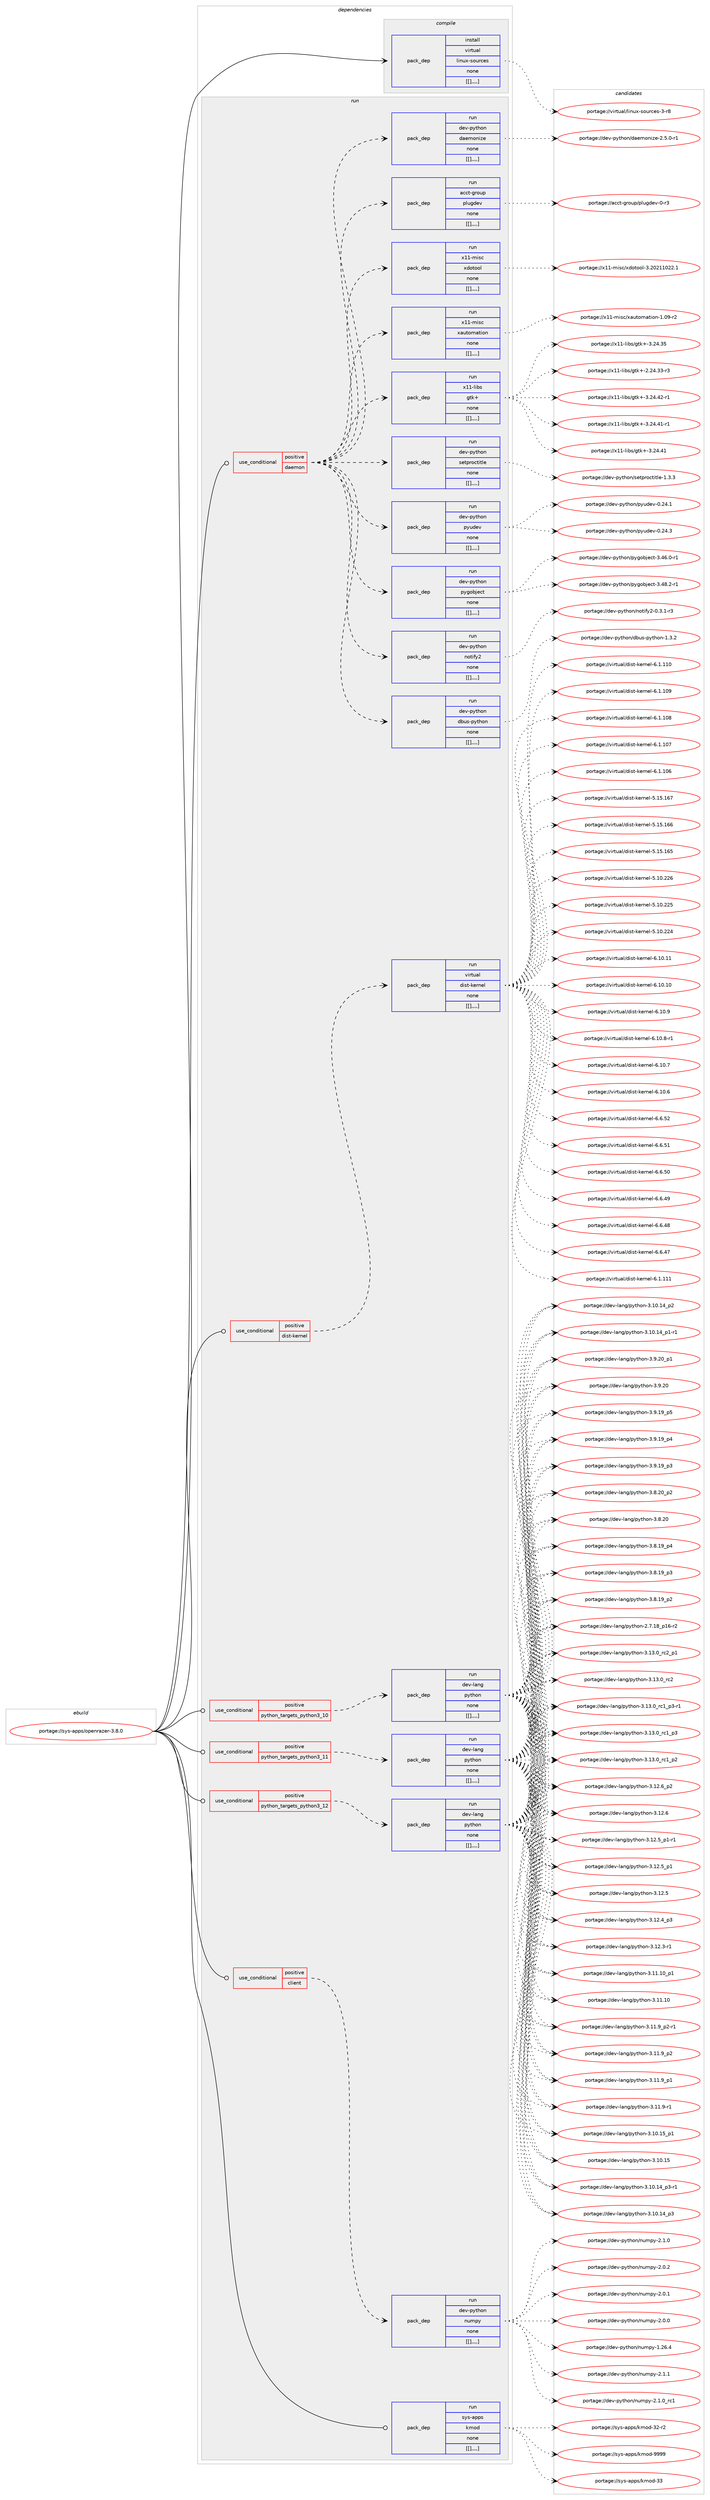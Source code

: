 digraph prolog {

# *************
# Graph options
# *************

newrank=true;
concentrate=true;
compound=true;
graph [rankdir=LR,fontname=Helvetica,fontsize=10,ranksep=1.5];#, ranksep=2.5, nodesep=0.2];
edge  [arrowhead=vee];
node  [fontname=Helvetica,fontsize=10];

# **********
# The ebuild
# **********

subgraph cluster_leftcol {
color=gray;
label=<<i>ebuild</i>>;
id [label="portage://sys-apps/openrazer-3.8.0", color=red, width=4, href="../sys-apps/openrazer-3.8.0.svg"];
}

# ****************
# The dependencies
# ****************

subgraph cluster_midcol {
color=gray;
label=<<i>dependencies</i>>;
subgraph cluster_compile {
fillcolor="#eeeeee";
style=filled;
label=<<i>compile</i>>;
subgraph pack313582 {
dependency431821 [label=<<TABLE BORDER="0" CELLBORDER="1" CELLSPACING="0" CELLPADDING="4" WIDTH="220"><TR><TD ROWSPAN="6" CELLPADDING="30">pack_dep</TD></TR><TR><TD WIDTH="110">install</TD></TR><TR><TD>virtual</TD></TR><TR><TD>linux-sources</TD></TR><TR><TD>none</TD></TR><TR><TD>[[],,,,]</TD></TR></TABLE>>, shape=none, color=blue];
}
id:e -> dependency431821:w [weight=20,style="solid",arrowhead="vee"];
}
subgraph cluster_compileandrun {
fillcolor="#eeeeee";
style=filled;
label=<<i>compile and run</i>>;
}
subgraph cluster_run {
fillcolor="#eeeeee";
style=filled;
label=<<i>run</i>>;
subgraph cond115300 {
dependency431822 [label=<<TABLE BORDER="0" CELLBORDER="1" CELLSPACING="0" CELLPADDING="4"><TR><TD ROWSPAN="3" CELLPADDING="10">use_conditional</TD></TR><TR><TD>positive</TD></TR><TR><TD>client</TD></TR></TABLE>>, shape=none, color=red];
subgraph pack313583 {
dependency431823 [label=<<TABLE BORDER="0" CELLBORDER="1" CELLSPACING="0" CELLPADDING="4" WIDTH="220"><TR><TD ROWSPAN="6" CELLPADDING="30">pack_dep</TD></TR><TR><TD WIDTH="110">run</TD></TR><TR><TD>dev-python</TD></TR><TR><TD>numpy</TD></TR><TR><TD>none</TD></TR><TR><TD>[[],,,,]</TD></TR></TABLE>>, shape=none, color=blue];
}
dependency431822:e -> dependency431823:w [weight=20,style="dashed",arrowhead="vee"];
}
id:e -> dependency431822:w [weight=20,style="solid",arrowhead="odot"];
subgraph cond115301 {
dependency431824 [label=<<TABLE BORDER="0" CELLBORDER="1" CELLSPACING="0" CELLPADDING="4"><TR><TD ROWSPAN="3" CELLPADDING="10">use_conditional</TD></TR><TR><TD>positive</TD></TR><TR><TD>daemon</TD></TR></TABLE>>, shape=none, color=red];
subgraph pack313584 {
dependency431825 [label=<<TABLE BORDER="0" CELLBORDER="1" CELLSPACING="0" CELLPADDING="4" WIDTH="220"><TR><TD ROWSPAN="6" CELLPADDING="30">pack_dep</TD></TR><TR><TD WIDTH="110">run</TD></TR><TR><TD>acct-group</TD></TR><TR><TD>plugdev</TD></TR><TR><TD>none</TD></TR><TR><TD>[[],,,,]</TD></TR></TABLE>>, shape=none, color=blue];
}
dependency431824:e -> dependency431825:w [weight=20,style="dashed",arrowhead="vee"];
subgraph pack313585 {
dependency431826 [label=<<TABLE BORDER="0" CELLBORDER="1" CELLSPACING="0" CELLPADDING="4" WIDTH="220"><TR><TD ROWSPAN="6" CELLPADDING="30">pack_dep</TD></TR><TR><TD WIDTH="110">run</TD></TR><TR><TD>dev-python</TD></TR><TR><TD>daemonize</TD></TR><TR><TD>none</TD></TR><TR><TD>[[],,,,]</TD></TR></TABLE>>, shape=none, color=blue];
}
dependency431824:e -> dependency431826:w [weight=20,style="dashed",arrowhead="vee"];
subgraph pack313586 {
dependency431827 [label=<<TABLE BORDER="0" CELLBORDER="1" CELLSPACING="0" CELLPADDING="4" WIDTH="220"><TR><TD ROWSPAN="6" CELLPADDING="30">pack_dep</TD></TR><TR><TD WIDTH="110">run</TD></TR><TR><TD>dev-python</TD></TR><TR><TD>dbus-python</TD></TR><TR><TD>none</TD></TR><TR><TD>[[],,,,]</TD></TR></TABLE>>, shape=none, color=blue];
}
dependency431824:e -> dependency431827:w [weight=20,style="dashed",arrowhead="vee"];
subgraph pack313587 {
dependency431828 [label=<<TABLE BORDER="0" CELLBORDER="1" CELLSPACING="0" CELLPADDING="4" WIDTH="220"><TR><TD ROWSPAN="6" CELLPADDING="30">pack_dep</TD></TR><TR><TD WIDTH="110">run</TD></TR><TR><TD>dev-python</TD></TR><TR><TD>notify2</TD></TR><TR><TD>none</TD></TR><TR><TD>[[],,,,]</TD></TR></TABLE>>, shape=none, color=blue];
}
dependency431824:e -> dependency431828:w [weight=20,style="dashed",arrowhead="vee"];
subgraph pack313588 {
dependency431829 [label=<<TABLE BORDER="0" CELLBORDER="1" CELLSPACING="0" CELLPADDING="4" WIDTH="220"><TR><TD ROWSPAN="6" CELLPADDING="30">pack_dep</TD></TR><TR><TD WIDTH="110">run</TD></TR><TR><TD>dev-python</TD></TR><TR><TD>pygobject</TD></TR><TR><TD>none</TD></TR><TR><TD>[[],,,,]</TD></TR></TABLE>>, shape=none, color=blue];
}
dependency431824:e -> dependency431829:w [weight=20,style="dashed",arrowhead="vee"];
subgraph pack313589 {
dependency431830 [label=<<TABLE BORDER="0" CELLBORDER="1" CELLSPACING="0" CELLPADDING="4" WIDTH="220"><TR><TD ROWSPAN="6" CELLPADDING="30">pack_dep</TD></TR><TR><TD WIDTH="110">run</TD></TR><TR><TD>dev-python</TD></TR><TR><TD>pyudev</TD></TR><TR><TD>none</TD></TR><TR><TD>[[],,,,]</TD></TR></TABLE>>, shape=none, color=blue];
}
dependency431824:e -> dependency431830:w [weight=20,style="dashed",arrowhead="vee"];
subgraph pack313590 {
dependency431831 [label=<<TABLE BORDER="0" CELLBORDER="1" CELLSPACING="0" CELLPADDING="4" WIDTH="220"><TR><TD ROWSPAN="6" CELLPADDING="30">pack_dep</TD></TR><TR><TD WIDTH="110">run</TD></TR><TR><TD>dev-python</TD></TR><TR><TD>setproctitle</TD></TR><TR><TD>none</TD></TR><TR><TD>[[],,,,]</TD></TR></TABLE>>, shape=none, color=blue];
}
dependency431824:e -> dependency431831:w [weight=20,style="dashed",arrowhead="vee"];
subgraph pack313591 {
dependency431832 [label=<<TABLE BORDER="0" CELLBORDER="1" CELLSPACING="0" CELLPADDING="4" WIDTH="220"><TR><TD ROWSPAN="6" CELLPADDING="30">pack_dep</TD></TR><TR><TD WIDTH="110">run</TD></TR><TR><TD>x11-libs</TD></TR><TR><TD>gtk+</TD></TR><TR><TD>none</TD></TR><TR><TD>[[],,,,]</TD></TR></TABLE>>, shape=none, color=blue];
}
dependency431824:e -> dependency431832:w [weight=20,style="dashed",arrowhead="vee"];
subgraph pack313592 {
dependency431833 [label=<<TABLE BORDER="0" CELLBORDER="1" CELLSPACING="0" CELLPADDING="4" WIDTH="220"><TR><TD ROWSPAN="6" CELLPADDING="30">pack_dep</TD></TR><TR><TD WIDTH="110">run</TD></TR><TR><TD>x11-misc</TD></TR><TR><TD>xautomation</TD></TR><TR><TD>none</TD></TR><TR><TD>[[],,,,]</TD></TR></TABLE>>, shape=none, color=blue];
}
dependency431824:e -> dependency431833:w [weight=20,style="dashed",arrowhead="vee"];
subgraph pack313593 {
dependency431834 [label=<<TABLE BORDER="0" CELLBORDER="1" CELLSPACING="0" CELLPADDING="4" WIDTH="220"><TR><TD ROWSPAN="6" CELLPADDING="30">pack_dep</TD></TR><TR><TD WIDTH="110">run</TD></TR><TR><TD>x11-misc</TD></TR><TR><TD>xdotool</TD></TR><TR><TD>none</TD></TR><TR><TD>[[],,,,]</TD></TR></TABLE>>, shape=none, color=blue];
}
dependency431824:e -> dependency431834:w [weight=20,style="dashed",arrowhead="vee"];
}
id:e -> dependency431824:w [weight=20,style="solid",arrowhead="odot"];
subgraph cond115302 {
dependency431835 [label=<<TABLE BORDER="0" CELLBORDER="1" CELLSPACING="0" CELLPADDING="4"><TR><TD ROWSPAN="3" CELLPADDING="10">use_conditional</TD></TR><TR><TD>positive</TD></TR><TR><TD>dist-kernel</TD></TR></TABLE>>, shape=none, color=red];
subgraph pack313594 {
dependency431836 [label=<<TABLE BORDER="0" CELLBORDER="1" CELLSPACING="0" CELLPADDING="4" WIDTH="220"><TR><TD ROWSPAN="6" CELLPADDING="30">pack_dep</TD></TR><TR><TD WIDTH="110">run</TD></TR><TR><TD>virtual</TD></TR><TR><TD>dist-kernel</TD></TR><TR><TD>none</TD></TR><TR><TD>[[],,,,]</TD></TR></TABLE>>, shape=none, color=blue];
}
dependency431835:e -> dependency431836:w [weight=20,style="dashed",arrowhead="vee"];
}
id:e -> dependency431835:w [weight=20,style="solid",arrowhead="odot"];
subgraph cond115303 {
dependency431837 [label=<<TABLE BORDER="0" CELLBORDER="1" CELLSPACING="0" CELLPADDING="4"><TR><TD ROWSPAN="3" CELLPADDING="10">use_conditional</TD></TR><TR><TD>positive</TD></TR><TR><TD>python_targets_python3_10</TD></TR></TABLE>>, shape=none, color=red];
subgraph pack313595 {
dependency431838 [label=<<TABLE BORDER="0" CELLBORDER="1" CELLSPACING="0" CELLPADDING="4" WIDTH="220"><TR><TD ROWSPAN="6" CELLPADDING="30">pack_dep</TD></TR><TR><TD WIDTH="110">run</TD></TR><TR><TD>dev-lang</TD></TR><TR><TD>python</TD></TR><TR><TD>none</TD></TR><TR><TD>[[],,,,]</TD></TR></TABLE>>, shape=none, color=blue];
}
dependency431837:e -> dependency431838:w [weight=20,style="dashed",arrowhead="vee"];
}
id:e -> dependency431837:w [weight=20,style="solid",arrowhead="odot"];
subgraph cond115304 {
dependency431839 [label=<<TABLE BORDER="0" CELLBORDER="1" CELLSPACING="0" CELLPADDING="4"><TR><TD ROWSPAN="3" CELLPADDING="10">use_conditional</TD></TR><TR><TD>positive</TD></TR><TR><TD>python_targets_python3_11</TD></TR></TABLE>>, shape=none, color=red];
subgraph pack313596 {
dependency431840 [label=<<TABLE BORDER="0" CELLBORDER="1" CELLSPACING="0" CELLPADDING="4" WIDTH="220"><TR><TD ROWSPAN="6" CELLPADDING="30">pack_dep</TD></TR><TR><TD WIDTH="110">run</TD></TR><TR><TD>dev-lang</TD></TR><TR><TD>python</TD></TR><TR><TD>none</TD></TR><TR><TD>[[],,,,]</TD></TR></TABLE>>, shape=none, color=blue];
}
dependency431839:e -> dependency431840:w [weight=20,style="dashed",arrowhead="vee"];
}
id:e -> dependency431839:w [weight=20,style="solid",arrowhead="odot"];
subgraph cond115305 {
dependency431841 [label=<<TABLE BORDER="0" CELLBORDER="1" CELLSPACING="0" CELLPADDING="4"><TR><TD ROWSPAN="3" CELLPADDING="10">use_conditional</TD></TR><TR><TD>positive</TD></TR><TR><TD>python_targets_python3_12</TD></TR></TABLE>>, shape=none, color=red];
subgraph pack313597 {
dependency431842 [label=<<TABLE BORDER="0" CELLBORDER="1" CELLSPACING="0" CELLPADDING="4" WIDTH="220"><TR><TD ROWSPAN="6" CELLPADDING="30">pack_dep</TD></TR><TR><TD WIDTH="110">run</TD></TR><TR><TD>dev-lang</TD></TR><TR><TD>python</TD></TR><TR><TD>none</TD></TR><TR><TD>[[],,,,]</TD></TR></TABLE>>, shape=none, color=blue];
}
dependency431841:e -> dependency431842:w [weight=20,style="dashed",arrowhead="vee"];
}
id:e -> dependency431841:w [weight=20,style="solid",arrowhead="odot"];
subgraph pack313598 {
dependency431843 [label=<<TABLE BORDER="0" CELLBORDER="1" CELLSPACING="0" CELLPADDING="4" WIDTH="220"><TR><TD ROWSPAN="6" CELLPADDING="30">pack_dep</TD></TR><TR><TD WIDTH="110">run</TD></TR><TR><TD>sys-apps</TD></TR><TR><TD>kmod</TD></TR><TR><TD>none</TD></TR><TR><TD>[[],,,,]</TD></TR></TABLE>>, shape=none, color=blue];
}
id:e -> dependency431843:w [weight=20,style="solid",arrowhead="odot"];
}
}

# **************
# The candidates
# **************

subgraph cluster_choices {
rank=same;
color=gray;
label=<<i>candidates</i>>;

subgraph choice313582 {
color=black;
nodesep=1;
choice1181051141161179710847108105110117120451151111171149910111545514511456 [label="portage://virtual/linux-sources-3-r8", color=red, width=4,href="../virtual/linux-sources-3-r8.svg"];
dependency431821:e -> choice1181051141161179710847108105110117120451151111171149910111545514511456:w [style=dotted,weight="100"];
}
subgraph choice313583 {
color=black;
nodesep=1;
choice1001011184511212111610411111047110117109112121455046494649 [label="portage://dev-python/numpy-2.1.1", color=red, width=4,href="../dev-python/numpy-2.1.1.svg"];
choice1001011184511212111610411111047110117109112121455046494648951149949 [label="portage://dev-python/numpy-2.1.0_rc1", color=red, width=4,href="../dev-python/numpy-2.1.0_rc1.svg"];
choice1001011184511212111610411111047110117109112121455046494648 [label="portage://dev-python/numpy-2.1.0", color=red, width=4,href="../dev-python/numpy-2.1.0.svg"];
choice1001011184511212111610411111047110117109112121455046484650 [label="portage://dev-python/numpy-2.0.2", color=red, width=4,href="../dev-python/numpy-2.0.2.svg"];
choice1001011184511212111610411111047110117109112121455046484649 [label="portage://dev-python/numpy-2.0.1", color=red, width=4,href="../dev-python/numpy-2.0.1.svg"];
choice1001011184511212111610411111047110117109112121455046484648 [label="portage://dev-python/numpy-2.0.0", color=red, width=4,href="../dev-python/numpy-2.0.0.svg"];
choice100101118451121211161041111104711011710911212145494650544652 [label="portage://dev-python/numpy-1.26.4", color=red, width=4,href="../dev-python/numpy-1.26.4.svg"];
dependency431823:e -> choice1001011184511212111610411111047110117109112121455046494649:w [style=dotted,weight="100"];
dependency431823:e -> choice1001011184511212111610411111047110117109112121455046494648951149949:w [style=dotted,weight="100"];
dependency431823:e -> choice1001011184511212111610411111047110117109112121455046494648:w [style=dotted,weight="100"];
dependency431823:e -> choice1001011184511212111610411111047110117109112121455046484650:w [style=dotted,weight="100"];
dependency431823:e -> choice1001011184511212111610411111047110117109112121455046484649:w [style=dotted,weight="100"];
dependency431823:e -> choice1001011184511212111610411111047110117109112121455046484648:w [style=dotted,weight="100"];
dependency431823:e -> choice100101118451121211161041111104711011710911212145494650544652:w [style=dotted,weight="100"];
}
subgraph choice313584 {
color=black;
nodesep=1;
choice979999116451031141111171124711210811710310010111845484511451 [label="portage://acct-group/plugdev-0-r3", color=red, width=4,href="../acct-group/plugdev-0-r3.svg"];
dependency431825:e -> choice979999116451031141111171124711210811710310010111845484511451:w [style=dotted,weight="100"];
}
subgraph choice313585 {
color=black;
nodesep=1;
choice1001011184511212111610411111047100971011091111101051221014550465346484511449 [label="portage://dev-python/daemonize-2.5.0-r1", color=red, width=4,href="../dev-python/daemonize-2.5.0-r1.svg"];
dependency431826:e -> choice1001011184511212111610411111047100971011091111101051221014550465346484511449:w [style=dotted,weight="100"];
}
subgraph choice313586 {
color=black;
nodesep=1;
choice10010111845112121116104111110471009811711545112121116104111110454946514650 [label="portage://dev-python/dbus-python-1.3.2", color=red, width=4,href="../dev-python/dbus-python-1.3.2.svg"];
dependency431827:e -> choice10010111845112121116104111110471009811711545112121116104111110454946514650:w [style=dotted,weight="100"];
}
subgraph choice313587 {
color=black;
nodesep=1;
choice1001011184511212111610411111047110111116105102121504548465146494511451 [label="portage://dev-python/notify2-0.3.1-r3", color=red, width=4,href="../dev-python/notify2-0.3.1-r3.svg"];
dependency431828:e -> choice1001011184511212111610411111047110111116105102121504548465146494511451:w [style=dotted,weight="100"];
}
subgraph choice313588 {
color=black;
nodesep=1;
choice10010111845112121116104111110471121211031119810610199116455146525646504511449 [label="portage://dev-python/pygobject-3.48.2-r1", color=red, width=4,href="../dev-python/pygobject-3.48.2-r1.svg"];
choice10010111845112121116104111110471121211031119810610199116455146525446484511449 [label="portage://dev-python/pygobject-3.46.0-r1", color=red, width=4,href="../dev-python/pygobject-3.46.0-r1.svg"];
dependency431829:e -> choice10010111845112121116104111110471121211031119810610199116455146525646504511449:w [style=dotted,weight="100"];
dependency431829:e -> choice10010111845112121116104111110471121211031119810610199116455146525446484511449:w [style=dotted,weight="100"];
}
subgraph choice313589 {
color=black;
nodesep=1;
choice100101118451121211161041111104711212111710010111845484650524651 [label="portage://dev-python/pyudev-0.24.3", color=red, width=4,href="../dev-python/pyudev-0.24.3.svg"];
choice100101118451121211161041111104711212111710010111845484650524649 [label="portage://dev-python/pyudev-0.24.1", color=red, width=4,href="../dev-python/pyudev-0.24.1.svg"];
dependency431830:e -> choice100101118451121211161041111104711212111710010111845484650524651:w [style=dotted,weight="100"];
dependency431830:e -> choice100101118451121211161041111104711212111710010111845484650524649:w [style=dotted,weight="100"];
}
subgraph choice313590 {
color=black;
nodesep=1;
choice100101118451121211161041111104711510111611211411199116105116108101454946514651 [label="portage://dev-python/setproctitle-1.3.3", color=red, width=4,href="../dev-python/setproctitle-1.3.3.svg"];
dependency431831:e -> choice100101118451121211161041111104711510111611211411199116105116108101454946514651:w [style=dotted,weight="100"];
}
subgraph choice313591 {
color=black;
nodesep=1;
choice12049494510810598115471031161074345514650524652504511449 [label="portage://x11-libs/gtk+-3.24.42-r1", color=red, width=4,href="../x11-libs/gtk+-3.24.42-r1.svg"];
choice12049494510810598115471031161074345514650524652494511449 [label="portage://x11-libs/gtk+-3.24.41-r1", color=red, width=4,href="../x11-libs/gtk+-3.24.41-r1.svg"];
choice1204949451081059811547103116107434551465052465249 [label="portage://x11-libs/gtk+-3.24.41", color=red, width=4,href="../x11-libs/gtk+-3.24.41.svg"];
choice1204949451081059811547103116107434551465052465153 [label="portage://x11-libs/gtk+-3.24.35", color=red, width=4,href="../x11-libs/gtk+-3.24.35.svg"];
choice12049494510810598115471031161074345504650524651514511451 [label="portage://x11-libs/gtk+-2.24.33-r3", color=red, width=4,href="../x11-libs/gtk+-2.24.33-r3.svg"];
dependency431832:e -> choice12049494510810598115471031161074345514650524652504511449:w [style=dotted,weight="100"];
dependency431832:e -> choice12049494510810598115471031161074345514650524652494511449:w [style=dotted,weight="100"];
dependency431832:e -> choice1204949451081059811547103116107434551465052465249:w [style=dotted,weight="100"];
dependency431832:e -> choice1204949451081059811547103116107434551465052465153:w [style=dotted,weight="100"];
dependency431832:e -> choice12049494510810598115471031161074345504650524651514511451:w [style=dotted,weight="100"];
}
subgraph choice313592 {
color=black;
nodesep=1;
choice1204949451091051159947120971171161111099711610511111045494648574511450 [label="portage://x11-misc/xautomation-1.09-r2", color=red, width=4,href="../x11-misc/xautomation-1.09-r2.svg"];
dependency431833:e -> choice1204949451091051159947120971171161111099711610511111045494648574511450:w [style=dotted,weight="100"];
}
subgraph choice313593 {
color=black;
nodesep=1;
choice120494945109105115994712010011111611111110845514650485049494850504649 [label="portage://x11-misc/xdotool-3.20211022.1", color=red, width=4,href="../x11-misc/xdotool-3.20211022.1.svg"];
dependency431834:e -> choice120494945109105115994712010011111611111110845514650485049494850504649:w [style=dotted,weight="100"];
}
subgraph choice313594 {
color=black;
nodesep=1;
choice1181051141161179710847100105115116451071011141101011084554464948464949 [label="portage://virtual/dist-kernel-6.10.11", color=red, width=4,href="../virtual/dist-kernel-6.10.11.svg"];
choice1181051141161179710847100105115116451071011141101011084554464948464948 [label="portage://virtual/dist-kernel-6.10.10", color=red, width=4,href="../virtual/dist-kernel-6.10.10.svg"];
choice11810511411611797108471001051151164510710111411010110845544649484657 [label="portage://virtual/dist-kernel-6.10.9", color=red, width=4,href="../virtual/dist-kernel-6.10.9.svg"];
choice118105114116117971084710010511511645107101114110101108455446494846564511449 [label="portage://virtual/dist-kernel-6.10.8-r1", color=red, width=4,href="../virtual/dist-kernel-6.10.8-r1.svg"];
choice11810511411611797108471001051151164510710111411010110845544649484655 [label="portage://virtual/dist-kernel-6.10.7", color=red, width=4,href="../virtual/dist-kernel-6.10.7.svg"];
choice11810511411611797108471001051151164510710111411010110845544649484654 [label="portage://virtual/dist-kernel-6.10.6", color=red, width=4,href="../virtual/dist-kernel-6.10.6.svg"];
choice11810511411611797108471001051151164510710111411010110845544654465350 [label="portage://virtual/dist-kernel-6.6.52", color=red, width=4,href="../virtual/dist-kernel-6.6.52.svg"];
choice11810511411611797108471001051151164510710111411010110845544654465349 [label="portage://virtual/dist-kernel-6.6.51", color=red, width=4,href="../virtual/dist-kernel-6.6.51.svg"];
choice11810511411611797108471001051151164510710111411010110845544654465348 [label="portage://virtual/dist-kernel-6.6.50", color=red, width=4,href="../virtual/dist-kernel-6.6.50.svg"];
choice11810511411611797108471001051151164510710111411010110845544654465257 [label="portage://virtual/dist-kernel-6.6.49", color=red, width=4,href="../virtual/dist-kernel-6.6.49.svg"];
choice11810511411611797108471001051151164510710111411010110845544654465256 [label="portage://virtual/dist-kernel-6.6.48", color=red, width=4,href="../virtual/dist-kernel-6.6.48.svg"];
choice11810511411611797108471001051151164510710111411010110845544654465255 [label="portage://virtual/dist-kernel-6.6.47", color=red, width=4,href="../virtual/dist-kernel-6.6.47.svg"];
choice1181051141161179710847100105115116451071011141101011084554464946494949 [label="portage://virtual/dist-kernel-6.1.111", color=red, width=4,href="../virtual/dist-kernel-6.1.111.svg"];
choice1181051141161179710847100105115116451071011141101011084554464946494948 [label="portage://virtual/dist-kernel-6.1.110", color=red, width=4,href="../virtual/dist-kernel-6.1.110.svg"];
choice1181051141161179710847100105115116451071011141101011084554464946494857 [label="portage://virtual/dist-kernel-6.1.109", color=red, width=4,href="../virtual/dist-kernel-6.1.109.svg"];
choice1181051141161179710847100105115116451071011141101011084554464946494856 [label="portage://virtual/dist-kernel-6.1.108", color=red, width=4,href="../virtual/dist-kernel-6.1.108.svg"];
choice1181051141161179710847100105115116451071011141101011084554464946494855 [label="portage://virtual/dist-kernel-6.1.107", color=red, width=4,href="../virtual/dist-kernel-6.1.107.svg"];
choice1181051141161179710847100105115116451071011141101011084554464946494854 [label="portage://virtual/dist-kernel-6.1.106", color=red, width=4,href="../virtual/dist-kernel-6.1.106.svg"];
choice118105114116117971084710010511511645107101114110101108455346495346495455 [label="portage://virtual/dist-kernel-5.15.167", color=red, width=4,href="../virtual/dist-kernel-5.15.167.svg"];
choice118105114116117971084710010511511645107101114110101108455346495346495454 [label="portage://virtual/dist-kernel-5.15.166", color=red, width=4,href="../virtual/dist-kernel-5.15.166.svg"];
choice118105114116117971084710010511511645107101114110101108455346495346495453 [label="portage://virtual/dist-kernel-5.15.165", color=red, width=4,href="../virtual/dist-kernel-5.15.165.svg"];
choice118105114116117971084710010511511645107101114110101108455346494846505054 [label="portage://virtual/dist-kernel-5.10.226", color=red, width=4,href="../virtual/dist-kernel-5.10.226.svg"];
choice118105114116117971084710010511511645107101114110101108455346494846505053 [label="portage://virtual/dist-kernel-5.10.225", color=red, width=4,href="../virtual/dist-kernel-5.10.225.svg"];
choice118105114116117971084710010511511645107101114110101108455346494846505052 [label="portage://virtual/dist-kernel-5.10.224", color=red, width=4,href="../virtual/dist-kernel-5.10.224.svg"];
dependency431836:e -> choice1181051141161179710847100105115116451071011141101011084554464948464949:w [style=dotted,weight="100"];
dependency431836:e -> choice1181051141161179710847100105115116451071011141101011084554464948464948:w [style=dotted,weight="100"];
dependency431836:e -> choice11810511411611797108471001051151164510710111411010110845544649484657:w [style=dotted,weight="100"];
dependency431836:e -> choice118105114116117971084710010511511645107101114110101108455446494846564511449:w [style=dotted,weight="100"];
dependency431836:e -> choice11810511411611797108471001051151164510710111411010110845544649484655:w [style=dotted,weight="100"];
dependency431836:e -> choice11810511411611797108471001051151164510710111411010110845544649484654:w [style=dotted,weight="100"];
dependency431836:e -> choice11810511411611797108471001051151164510710111411010110845544654465350:w [style=dotted,weight="100"];
dependency431836:e -> choice11810511411611797108471001051151164510710111411010110845544654465349:w [style=dotted,weight="100"];
dependency431836:e -> choice11810511411611797108471001051151164510710111411010110845544654465348:w [style=dotted,weight="100"];
dependency431836:e -> choice11810511411611797108471001051151164510710111411010110845544654465257:w [style=dotted,weight="100"];
dependency431836:e -> choice11810511411611797108471001051151164510710111411010110845544654465256:w [style=dotted,weight="100"];
dependency431836:e -> choice11810511411611797108471001051151164510710111411010110845544654465255:w [style=dotted,weight="100"];
dependency431836:e -> choice1181051141161179710847100105115116451071011141101011084554464946494949:w [style=dotted,weight="100"];
dependency431836:e -> choice1181051141161179710847100105115116451071011141101011084554464946494948:w [style=dotted,weight="100"];
dependency431836:e -> choice1181051141161179710847100105115116451071011141101011084554464946494857:w [style=dotted,weight="100"];
dependency431836:e -> choice1181051141161179710847100105115116451071011141101011084554464946494856:w [style=dotted,weight="100"];
dependency431836:e -> choice1181051141161179710847100105115116451071011141101011084554464946494855:w [style=dotted,weight="100"];
dependency431836:e -> choice1181051141161179710847100105115116451071011141101011084554464946494854:w [style=dotted,weight="100"];
dependency431836:e -> choice118105114116117971084710010511511645107101114110101108455346495346495455:w [style=dotted,weight="100"];
dependency431836:e -> choice118105114116117971084710010511511645107101114110101108455346495346495454:w [style=dotted,weight="100"];
dependency431836:e -> choice118105114116117971084710010511511645107101114110101108455346495346495453:w [style=dotted,weight="100"];
dependency431836:e -> choice118105114116117971084710010511511645107101114110101108455346494846505054:w [style=dotted,weight="100"];
dependency431836:e -> choice118105114116117971084710010511511645107101114110101108455346494846505053:w [style=dotted,weight="100"];
dependency431836:e -> choice118105114116117971084710010511511645107101114110101108455346494846505052:w [style=dotted,weight="100"];
}
subgraph choice313595 {
color=black;
nodesep=1;
choice100101118451089711010347112121116104111110455146495146489511499509511249 [label="portage://dev-lang/python-3.13.0_rc2_p1", color=red, width=4,href="../dev-lang/python-3.13.0_rc2_p1.svg"];
choice10010111845108971101034711212111610411111045514649514648951149950 [label="portage://dev-lang/python-3.13.0_rc2", color=red, width=4,href="../dev-lang/python-3.13.0_rc2.svg"];
choice1001011184510897110103471121211161041111104551464951464895114994995112514511449 [label="portage://dev-lang/python-3.13.0_rc1_p3-r1", color=red, width=4,href="../dev-lang/python-3.13.0_rc1_p3-r1.svg"];
choice100101118451089711010347112121116104111110455146495146489511499499511251 [label="portage://dev-lang/python-3.13.0_rc1_p3", color=red, width=4,href="../dev-lang/python-3.13.0_rc1_p3.svg"];
choice100101118451089711010347112121116104111110455146495146489511499499511250 [label="portage://dev-lang/python-3.13.0_rc1_p2", color=red, width=4,href="../dev-lang/python-3.13.0_rc1_p2.svg"];
choice100101118451089711010347112121116104111110455146495046549511250 [label="portage://dev-lang/python-3.12.6_p2", color=red, width=4,href="../dev-lang/python-3.12.6_p2.svg"];
choice10010111845108971101034711212111610411111045514649504654 [label="portage://dev-lang/python-3.12.6", color=red, width=4,href="../dev-lang/python-3.12.6.svg"];
choice1001011184510897110103471121211161041111104551464950465395112494511449 [label="portage://dev-lang/python-3.12.5_p1-r1", color=red, width=4,href="../dev-lang/python-3.12.5_p1-r1.svg"];
choice100101118451089711010347112121116104111110455146495046539511249 [label="portage://dev-lang/python-3.12.5_p1", color=red, width=4,href="../dev-lang/python-3.12.5_p1.svg"];
choice10010111845108971101034711212111610411111045514649504653 [label="portage://dev-lang/python-3.12.5", color=red, width=4,href="../dev-lang/python-3.12.5.svg"];
choice100101118451089711010347112121116104111110455146495046529511251 [label="portage://dev-lang/python-3.12.4_p3", color=red, width=4,href="../dev-lang/python-3.12.4_p3.svg"];
choice100101118451089711010347112121116104111110455146495046514511449 [label="portage://dev-lang/python-3.12.3-r1", color=red, width=4,href="../dev-lang/python-3.12.3-r1.svg"];
choice10010111845108971101034711212111610411111045514649494649489511249 [label="portage://dev-lang/python-3.11.10_p1", color=red, width=4,href="../dev-lang/python-3.11.10_p1.svg"];
choice1001011184510897110103471121211161041111104551464949464948 [label="portage://dev-lang/python-3.11.10", color=red, width=4,href="../dev-lang/python-3.11.10.svg"];
choice1001011184510897110103471121211161041111104551464949465795112504511449 [label="portage://dev-lang/python-3.11.9_p2-r1", color=red, width=4,href="../dev-lang/python-3.11.9_p2-r1.svg"];
choice100101118451089711010347112121116104111110455146494946579511250 [label="portage://dev-lang/python-3.11.9_p2", color=red, width=4,href="../dev-lang/python-3.11.9_p2.svg"];
choice100101118451089711010347112121116104111110455146494946579511249 [label="portage://dev-lang/python-3.11.9_p1", color=red, width=4,href="../dev-lang/python-3.11.9_p1.svg"];
choice100101118451089711010347112121116104111110455146494946574511449 [label="portage://dev-lang/python-3.11.9-r1", color=red, width=4,href="../dev-lang/python-3.11.9-r1.svg"];
choice10010111845108971101034711212111610411111045514649484649539511249 [label="portage://dev-lang/python-3.10.15_p1", color=red, width=4,href="../dev-lang/python-3.10.15_p1.svg"];
choice1001011184510897110103471121211161041111104551464948464953 [label="portage://dev-lang/python-3.10.15", color=red, width=4,href="../dev-lang/python-3.10.15.svg"];
choice100101118451089711010347112121116104111110455146494846495295112514511449 [label="portage://dev-lang/python-3.10.14_p3-r1", color=red, width=4,href="../dev-lang/python-3.10.14_p3-r1.svg"];
choice10010111845108971101034711212111610411111045514649484649529511251 [label="portage://dev-lang/python-3.10.14_p3", color=red, width=4,href="../dev-lang/python-3.10.14_p3.svg"];
choice10010111845108971101034711212111610411111045514649484649529511250 [label="portage://dev-lang/python-3.10.14_p2", color=red, width=4,href="../dev-lang/python-3.10.14_p2.svg"];
choice100101118451089711010347112121116104111110455146494846495295112494511449 [label="portage://dev-lang/python-3.10.14_p1-r1", color=red, width=4,href="../dev-lang/python-3.10.14_p1-r1.svg"];
choice100101118451089711010347112121116104111110455146574650489511249 [label="portage://dev-lang/python-3.9.20_p1", color=red, width=4,href="../dev-lang/python-3.9.20_p1.svg"];
choice10010111845108971101034711212111610411111045514657465048 [label="portage://dev-lang/python-3.9.20", color=red, width=4,href="../dev-lang/python-3.9.20.svg"];
choice100101118451089711010347112121116104111110455146574649579511253 [label="portage://dev-lang/python-3.9.19_p5", color=red, width=4,href="../dev-lang/python-3.9.19_p5.svg"];
choice100101118451089711010347112121116104111110455146574649579511252 [label="portage://dev-lang/python-3.9.19_p4", color=red, width=4,href="../dev-lang/python-3.9.19_p4.svg"];
choice100101118451089711010347112121116104111110455146574649579511251 [label="portage://dev-lang/python-3.9.19_p3", color=red, width=4,href="../dev-lang/python-3.9.19_p3.svg"];
choice100101118451089711010347112121116104111110455146564650489511250 [label="portage://dev-lang/python-3.8.20_p2", color=red, width=4,href="../dev-lang/python-3.8.20_p2.svg"];
choice10010111845108971101034711212111610411111045514656465048 [label="portage://dev-lang/python-3.8.20", color=red, width=4,href="../dev-lang/python-3.8.20.svg"];
choice100101118451089711010347112121116104111110455146564649579511252 [label="portage://dev-lang/python-3.8.19_p4", color=red, width=4,href="../dev-lang/python-3.8.19_p4.svg"];
choice100101118451089711010347112121116104111110455146564649579511251 [label="portage://dev-lang/python-3.8.19_p3", color=red, width=4,href="../dev-lang/python-3.8.19_p3.svg"];
choice100101118451089711010347112121116104111110455146564649579511250 [label="portage://dev-lang/python-3.8.19_p2", color=red, width=4,href="../dev-lang/python-3.8.19_p2.svg"];
choice100101118451089711010347112121116104111110455046554649569511249544511450 [label="portage://dev-lang/python-2.7.18_p16-r2", color=red, width=4,href="../dev-lang/python-2.7.18_p16-r2.svg"];
dependency431838:e -> choice100101118451089711010347112121116104111110455146495146489511499509511249:w [style=dotted,weight="100"];
dependency431838:e -> choice10010111845108971101034711212111610411111045514649514648951149950:w [style=dotted,weight="100"];
dependency431838:e -> choice1001011184510897110103471121211161041111104551464951464895114994995112514511449:w [style=dotted,weight="100"];
dependency431838:e -> choice100101118451089711010347112121116104111110455146495146489511499499511251:w [style=dotted,weight="100"];
dependency431838:e -> choice100101118451089711010347112121116104111110455146495146489511499499511250:w [style=dotted,weight="100"];
dependency431838:e -> choice100101118451089711010347112121116104111110455146495046549511250:w [style=dotted,weight="100"];
dependency431838:e -> choice10010111845108971101034711212111610411111045514649504654:w [style=dotted,weight="100"];
dependency431838:e -> choice1001011184510897110103471121211161041111104551464950465395112494511449:w [style=dotted,weight="100"];
dependency431838:e -> choice100101118451089711010347112121116104111110455146495046539511249:w [style=dotted,weight="100"];
dependency431838:e -> choice10010111845108971101034711212111610411111045514649504653:w [style=dotted,weight="100"];
dependency431838:e -> choice100101118451089711010347112121116104111110455146495046529511251:w [style=dotted,weight="100"];
dependency431838:e -> choice100101118451089711010347112121116104111110455146495046514511449:w [style=dotted,weight="100"];
dependency431838:e -> choice10010111845108971101034711212111610411111045514649494649489511249:w [style=dotted,weight="100"];
dependency431838:e -> choice1001011184510897110103471121211161041111104551464949464948:w [style=dotted,weight="100"];
dependency431838:e -> choice1001011184510897110103471121211161041111104551464949465795112504511449:w [style=dotted,weight="100"];
dependency431838:e -> choice100101118451089711010347112121116104111110455146494946579511250:w [style=dotted,weight="100"];
dependency431838:e -> choice100101118451089711010347112121116104111110455146494946579511249:w [style=dotted,weight="100"];
dependency431838:e -> choice100101118451089711010347112121116104111110455146494946574511449:w [style=dotted,weight="100"];
dependency431838:e -> choice10010111845108971101034711212111610411111045514649484649539511249:w [style=dotted,weight="100"];
dependency431838:e -> choice1001011184510897110103471121211161041111104551464948464953:w [style=dotted,weight="100"];
dependency431838:e -> choice100101118451089711010347112121116104111110455146494846495295112514511449:w [style=dotted,weight="100"];
dependency431838:e -> choice10010111845108971101034711212111610411111045514649484649529511251:w [style=dotted,weight="100"];
dependency431838:e -> choice10010111845108971101034711212111610411111045514649484649529511250:w [style=dotted,weight="100"];
dependency431838:e -> choice100101118451089711010347112121116104111110455146494846495295112494511449:w [style=dotted,weight="100"];
dependency431838:e -> choice100101118451089711010347112121116104111110455146574650489511249:w [style=dotted,weight="100"];
dependency431838:e -> choice10010111845108971101034711212111610411111045514657465048:w [style=dotted,weight="100"];
dependency431838:e -> choice100101118451089711010347112121116104111110455146574649579511253:w [style=dotted,weight="100"];
dependency431838:e -> choice100101118451089711010347112121116104111110455146574649579511252:w [style=dotted,weight="100"];
dependency431838:e -> choice100101118451089711010347112121116104111110455146574649579511251:w [style=dotted,weight="100"];
dependency431838:e -> choice100101118451089711010347112121116104111110455146564650489511250:w [style=dotted,weight="100"];
dependency431838:e -> choice10010111845108971101034711212111610411111045514656465048:w [style=dotted,weight="100"];
dependency431838:e -> choice100101118451089711010347112121116104111110455146564649579511252:w [style=dotted,weight="100"];
dependency431838:e -> choice100101118451089711010347112121116104111110455146564649579511251:w [style=dotted,weight="100"];
dependency431838:e -> choice100101118451089711010347112121116104111110455146564649579511250:w [style=dotted,weight="100"];
dependency431838:e -> choice100101118451089711010347112121116104111110455046554649569511249544511450:w [style=dotted,weight="100"];
}
subgraph choice313596 {
color=black;
nodesep=1;
choice100101118451089711010347112121116104111110455146495146489511499509511249 [label="portage://dev-lang/python-3.13.0_rc2_p1", color=red, width=4,href="../dev-lang/python-3.13.0_rc2_p1.svg"];
choice10010111845108971101034711212111610411111045514649514648951149950 [label="portage://dev-lang/python-3.13.0_rc2", color=red, width=4,href="../dev-lang/python-3.13.0_rc2.svg"];
choice1001011184510897110103471121211161041111104551464951464895114994995112514511449 [label="portage://dev-lang/python-3.13.0_rc1_p3-r1", color=red, width=4,href="../dev-lang/python-3.13.0_rc1_p3-r1.svg"];
choice100101118451089711010347112121116104111110455146495146489511499499511251 [label="portage://dev-lang/python-3.13.0_rc1_p3", color=red, width=4,href="../dev-lang/python-3.13.0_rc1_p3.svg"];
choice100101118451089711010347112121116104111110455146495146489511499499511250 [label="portage://dev-lang/python-3.13.0_rc1_p2", color=red, width=4,href="../dev-lang/python-3.13.0_rc1_p2.svg"];
choice100101118451089711010347112121116104111110455146495046549511250 [label="portage://dev-lang/python-3.12.6_p2", color=red, width=4,href="../dev-lang/python-3.12.6_p2.svg"];
choice10010111845108971101034711212111610411111045514649504654 [label="portage://dev-lang/python-3.12.6", color=red, width=4,href="../dev-lang/python-3.12.6.svg"];
choice1001011184510897110103471121211161041111104551464950465395112494511449 [label="portage://dev-lang/python-3.12.5_p1-r1", color=red, width=4,href="../dev-lang/python-3.12.5_p1-r1.svg"];
choice100101118451089711010347112121116104111110455146495046539511249 [label="portage://dev-lang/python-3.12.5_p1", color=red, width=4,href="../dev-lang/python-3.12.5_p1.svg"];
choice10010111845108971101034711212111610411111045514649504653 [label="portage://dev-lang/python-3.12.5", color=red, width=4,href="../dev-lang/python-3.12.5.svg"];
choice100101118451089711010347112121116104111110455146495046529511251 [label="portage://dev-lang/python-3.12.4_p3", color=red, width=4,href="../dev-lang/python-3.12.4_p3.svg"];
choice100101118451089711010347112121116104111110455146495046514511449 [label="portage://dev-lang/python-3.12.3-r1", color=red, width=4,href="../dev-lang/python-3.12.3-r1.svg"];
choice10010111845108971101034711212111610411111045514649494649489511249 [label="portage://dev-lang/python-3.11.10_p1", color=red, width=4,href="../dev-lang/python-3.11.10_p1.svg"];
choice1001011184510897110103471121211161041111104551464949464948 [label="portage://dev-lang/python-3.11.10", color=red, width=4,href="../dev-lang/python-3.11.10.svg"];
choice1001011184510897110103471121211161041111104551464949465795112504511449 [label="portage://dev-lang/python-3.11.9_p2-r1", color=red, width=4,href="../dev-lang/python-3.11.9_p2-r1.svg"];
choice100101118451089711010347112121116104111110455146494946579511250 [label="portage://dev-lang/python-3.11.9_p2", color=red, width=4,href="../dev-lang/python-3.11.9_p2.svg"];
choice100101118451089711010347112121116104111110455146494946579511249 [label="portage://dev-lang/python-3.11.9_p1", color=red, width=4,href="../dev-lang/python-3.11.9_p1.svg"];
choice100101118451089711010347112121116104111110455146494946574511449 [label="portage://dev-lang/python-3.11.9-r1", color=red, width=4,href="../dev-lang/python-3.11.9-r1.svg"];
choice10010111845108971101034711212111610411111045514649484649539511249 [label="portage://dev-lang/python-3.10.15_p1", color=red, width=4,href="../dev-lang/python-3.10.15_p1.svg"];
choice1001011184510897110103471121211161041111104551464948464953 [label="portage://dev-lang/python-3.10.15", color=red, width=4,href="../dev-lang/python-3.10.15.svg"];
choice100101118451089711010347112121116104111110455146494846495295112514511449 [label="portage://dev-lang/python-3.10.14_p3-r1", color=red, width=4,href="../dev-lang/python-3.10.14_p3-r1.svg"];
choice10010111845108971101034711212111610411111045514649484649529511251 [label="portage://dev-lang/python-3.10.14_p3", color=red, width=4,href="../dev-lang/python-3.10.14_p3.svg"];
choice10010111845108971101034711212111610411111045514649484649529511250 [label="portage://dev-lang/python-3.10.14_p2", color=red, width=4,href="../dev-lang/python-3.10.14_p2.svg"];
choice100101118451089711010347112121116104111110455146494846495295112494511449 [label="portage://dev-lang/python-3.10.14_p1-r1", color=red, width=4,href="../dev-lang/python-3.10.14_p1-r1.svg"];
choice100101118451089711010347112121116104111110455146574650489511249 [label="portage://dev-lang/python-3.9.20_p1", color=red, width=4,href="../dev-lang/python-3.9.20_p1.svg"];
choice10010111845108971101034711212111610411111045514657465048 [label="portage://dev-lang/python-3.9.20", color=red, width=4,href="../dev-lang/python-3.9.20.svg"];
choice100101118451089711010347112121116104111110455146574649579511253 [label="portage://dev-lang/python-3.9.19_p5", color=red, width=4,href="../dev-lang/python-3.9.19_p5.svg"];
choice100101118451089711010347112121116104111110455146574649579511252 [label="portage://dev-lang/python-3.9.19_p4", color=red, width=4,href="../dev-lang/python-3.9.19_p4.svg"];
choice100101118451089711010347112121116104111110455146574649579511251 [label="portage://dev-lang/python-3.9.19_p3", color=red, width=4,href="../dev-lang/python-3.9.19_p3.svg"];
choice100101118451089711010347112121116104111110455146564650489511250 [label="portage://dev-lang/python-3.8.20_p2", color=red, width=4,href="../dev-lang/python-3.8.20_p2.svg"];
choice10010111845108971101034711212111610411111045514656465048 [label="portage://dev-lang/python-3.8.20", color=red, width=4,href="../dev-lang/python-3.8.20.svg"];
choice100101118451089711010347112121116104111110455146564649579511252 [label="portage://dev-lang/python-3.8.19_p4", color=red, width=4,href="../dev-lang/python-3.8.19_p4.svg"];
choice100101118451089711010347112121116104111110455146564649579511251 [label="portage://dev-lang/python-3.8.19_p3", color=red, width=4,href="../dev-lang/python-3.8.19_p3.svg"];
choice100101118451089711010347112121116104111110455146564649579511250 [label="portage://dev-lang/python-3.8.19_p2", color=red, width=4,href="../dev-lang/python-3.8.19_p2.svg"];
choice100101118451089711010347112121116104111110455046554649569511249544511450 [label="portage://dev-lang/python-2.7.18_p16-r2", color=red, width=4,href="../dev-lang/python-2.7.18_p16-r2.svg"];
dependency431840:e -> choice100101118451089711010347112121116104111110455146495146489511499509511249:w [style=dotted,weight="100"];
dependency431840:e -> choice10010111845108971101034711212111610411111045514649514648951149950:w [style=dotted,weight="100"];
dependency431840:e -> choice1001011184510897110103471121211161041111104551464951464895114994995112514511449:w [style=dotted,weight="100"];
dependency431840:e -> choice100101118451089711010347112121116104111110455146495146489511499499511251:w [style=dotted,weight="100"];
dependency431840:e -> choice100101118451089711010347112121116104111110455146495146489511499499511250:w [style=dotted,weight="100"];
dependency431840:e -> choice100101118451089711010347112121116104111110455146495046549511250:w [style=dotted,weight="100"];
dependency431840:e -> choice10010111845108971101034711212111610411111045514649504654:w [style=dotted,weight="100"];
dependency431840:e -> choice1001011184510897110103471121211161041111104551464950465395112494511449:w [style=dotted,weight="100"];
dependency431840:e -> choice100101118451089711010347112121116104111110455146495046539511249:w [style=dotted,weight="100"];
dependency431840:e -> choice10010111845108971101034711212111610411111045514649504653:w [style=dotted,weight="100"];
dependency431840:e -> choice100101118451089711010347112121116104111110455146495046529511251:w [style=dotted,weight="100"];
dependency431840:e -> choice100101118451089711010347112121116104111110455146495046514511449:w [style=dotted,weight="100"];
dependency431840:e -> choice10010111845108971101034711212111610411111045514649494649489511249:w [style=dotted,weight="100"];
dependency431840:e -> choice1001011184510897110103471121211161041111104551464949464948:w [style=dotted,weight="100"];
dependency431840:e -> choice1001011184510897110103471121211161041111104551464949465795112504511449:w [style=dotted,weight="100"];
dependency431840:e -> choice100101118451089711010347112121116104111110455146494946579511250:w [style=dotted,weight="100"];
dependency431840:e -> choice100101118451089711010347112121116104111110455146494946579511249:w [style=dotted,weight="100"];
dependency431840:e -> choice100101118451089711010347112121116104111110455146494946574511449:w [style=dotted,weight="100"];
dependency431840:e -> choice10010111845108971101034711212111610411111045514649484649539511249:w [style=dotted,weight="100"];
dependency431840:e -> choice1001011184510897110103471121211161041111104551464948464953:w [style=dotted,weight="100"];
dependency431840:e -> choice100101118451089711010347112121116104111110455146494846495295112514511449:w [style=dotted,weight="100"];
dependency431840:e -> choice10010111845108971101034711212111610411111045514649484649529511251:w [style=dotted,weight="100"];
dependency431840:e -> choice10010111845108971101034711212111610411111045514649484649529511250:w [style=dotted,weight="100"];
dependency431840:e -> choice100101118451089711010347112121116104111110455146494846495295112494511449:w [style=dotted,weight="100"];
dependency431840:e -> choice100101118451089711010347112121116104111110455146574650489511249:w [style=dotted,weight="100"];
dependency431840:e -> choice10010111845108971101034711212111610411111045514657465048:w [style=dotted,weight="100"];
dependency431840:e -> choice100101118451089711010347112121116104111110455146574649579511253:w [style=dotted,weight="100"];
dependency431840:e -> choice100101118451089711010347112121116104111110455146574649579511252:w [style=dotted,weight="100"];
dependency431840:e -> choice100101118451089711010347112121116104111110455146574649579511251:w [style=dotted,weight="100"];
dependency431840:e -> choice100101118451089711010347112121116104111110455146564650489511250:w [style=dotted,weight="100"];
dependency431840:e -> choice10010111845108971101034711212111610411111045514656465048:w [style=dotted,weight="100"];
dependency431840:e -> choice100101118451089711010347112121116104111110455146564649579511252:w [style=dotted,weight="100"];
dependency431840:e -> choice100101118451089711010347112121116104111110455146564649579511251:w [style=dotted,weight="100"];
dependency431840:e -> choice100101118451089711010347112121116104111110455146564649579511250:w [style=dotted,weight="100"];
dependency431840:e -> choice100101118451089711010347112121116104111110455046554649569511249544511450:w [style=dotted,weight="100"];
}
subgraph choice313597 {
color=black;
nodesep=1;
choice100101118451089711010347112121116104111110455146495146489511499509511249 [label="portage://dev-lang/python-3.13.0_rc2_p1", color=red, width=4,href="../dev-lang/python-3.13.0_rc2_p1.svg"];
choice10010111845108971101034711212111610411111045514649514648951149950 [label="portage://dev-lang/python-3.13.0_rc2", color=red, width=4,href="../dev-lang/python-3.13.0_rc2.svg"];
choice1001011184510897110103471121211161041111104551464951464895114994995112514511449 [label="portage://dev-lang/python-3.13.0_rc1_p3-r1", color=red, width=4,href="../dev-lang/python-3.13.0_rc1_p3-r1.svg"];
choice100101118451089711010347112121116104111110455146495146489511499499511251 [label="portage://dev-lang/python-3.13.0_rc1_p3", color=red, width=4,href="../dev-lang/python-3.13.0_rc1_p3.svg"];
choice100101118451089711010347112121116104111110455146495146489511499499511250 [label="portage://dev-lang/python-3.13.0_rc1_p2", color=red, width=4,href="../dev-lang/python-3.13.0_rc1_p2.svg"];
choice100101118451089711010347112121116104111110455146495046549511250 [label="portage://dev-lang/python-3.12.6_p2", color=red, width=4,href="../dev-lang/python-3.12.6_p2.svg"];
choice10010111845108971101034711212111610411111045514649504654 [label="portage://dev-lang/python-3.12.6", color=red, width=4,href="../dev-lang/python-3.12.6.svg"];
choice1001011184510897110103471121211161041111104551464950465395112494511449 [label="portage://dev-lang/python-3.12.5_p1-r1", color=red, width=4,href="../dev-lang/python-3.12.5_p1-r1.svg"];
choice100101118451089711010347112121116104111110455146495046539511249 [label="portage://dev-lang/python-3.12.5_p1", color=red, width=4,href="../dev-lang/python-3.12.5_p1.svg"];
choice10010111845108971101034711212111610411111045514649504653 [label="portage://dev-lang/python-3.12.5", color=red, width=4,href="../dev-lang/python-3.12.5.svg"];
choice100101118451089711010347112121116104111110455146495046529511251 [label="portage://dev-lang/python-3.12.4_p3", color=red, width=4,href="../dev-lang/python-3.12.4_p3.svg"];
choice100101118451089711010347112121116104111110455146495046514511449 [label="portage://dev-lang/python-3.12.3-r1", color=red, width=4,href="../dev-lang/python-3.12.3-r1.svg"];
choice10010111845108971101034711212111610411111045514649494649489511249 [label="portage://dev-lang/python-3.11.10_p1", color=red, width=4,href="../dev-lang/python-3.11.10_p1.svg"];
choice1001011184510897110103471121211161041111104551464949464948 [label="portage://dev-lang/python-3.11.10", color=red, width=4,href="../dev-lang/python-3.11.10.svg"];
choice1001011184510897110103471121211161041111104551464949465795112504511449 [label="portage://dev-lang/python-3.11.9_p2-r1", color=red, width=4,href="../dev-lang/python-3.11.9_p2-r1.svg"];
choice100101118451089711010347112121116104111110455146494946579511250 [label="portage://dev-lang/python-3.11.9_p2", color=red, width=4,href="../dev-lang/python-3.11.9_p2.svg"];
choice100101118451089711010347112121116104111110455146494946579511249 [label="portage://dev-lang/python-3.11.9_p1", color=red, width=4,href="../dev-lang/python-3.11.9_p1.svg"];
choice100101118451089711010347112121116104111110455146494946574511449 [label="portage://dev-lang/python-3.11.9-r1", color=red, width=4,href="../dev-lang/python-3.11.9-r1.svg"];
choice10010111845108971101034711212111610411111045514649484649539511249 [label="portage://dev-lang/python-3.10.15_p1", color=red, width=4,href="../dev-lang/python-3.10.15_p1.svg"];
choice1001011184510897110103471121211161041111104551464948464953 [label="portage://dev-lang/python-3.10.15", color=red, width=4,href="../dev-lang/python-3.10.15.svg"];
choice100101118451089711010347112121116104111110455146494846495295112514511449 [label="portage://dev-lang/python-3.10.14_p3-r1", color=red, width=4,href="../dev-lang/python-3.10.14_p3-r1.svg"];
choice10010111845108971101034711212111610411111045514649484649529511251 [label="portage://dev-lang/python-3.10.14_p3", color=red, width=4,href="../dev-lang/python-3.10.14_p3.svg"];
choice10010111845108971101034711212111610411111045514649484649529511250 [label="portage://dev-lang/python-3.10.14_p2", color=red, width=4,href="../dev-lang/python-3.10.14_p2.svg"];
choice100101118451089711010347112121116104111110455146494846495295112494511449 [label="portage://dev-lang/python-3.10.14_p1-r1", color=red, width=4,href="../dev-lang/python-3.10.14_p1-r1.svg"];
choice100101118451089711010347112121116104111110455146574650489511249 [label="portage://dev-lang/python-3.9.20_p1", color=red, width=4,href="../dev-lang/python-3.9.20_p1.svg"];
choice10010111845108971101034711212111610411111045514657465048 [label="portage://dev-lang/python-3.9.20", color=red, width=4,href="../dev-lang/python-3.9.20.svg"];
choice100101118451089711010347112121116104111110455146574649579511253 [label="portage://dev-lang/python-3.9.19_p5", color=red, width=4,href="../dev-lang/python-3.9.19_p5.svg"];
choice100101118451089711010347112121116104111110455146574649579511252 [label="portage://dev-lang/python-3.9.19_p4", color=red, width=4,href="../dev-lang/python-3.9.19_p4.svg"];
choice100101118451089711010347112121116104111110455146574649579511251 [label="portage://dev-lang/python-3.9.19_p3", color=red, width=4,href="../dev-lang/python-3.9.19_p3.svg"];
choice100101118451089711010347112121116104111110455146564650489511250 [label="portage://dev-lang/python-3.8.20_p2", color=red, width=4,href="../dev-lang/python-3.8.20_p2.svg"];
choice10010111845108971101034711212111610411111045514656465048 [label="portage://dev-lang/python-3.8.20", color=red, width=4,href="../dev-lang/python-3.8.20.svg"];
choice100101118451089711010347112121116104111110455146564649579511252 [label="portage://dev-lang/python-3.8.19_p4", color=red, width=4,href="../dev-lang/python-3.8.19_p4.svg"];
choice100101118451089711010347112121116104111110455146564649579511251 [label="portage://dev-lang/python-3.8.19_p3", color=red, width=4,href="../dev-lang/python-3.8.19_p3.svg"];
choice100101118451089711010347112121116104111110455146564649579511250 [label="portage://dev-lang/python-3.8.19_p2", color=red, width=4,href="../dev-lang/python-3.8.19_p2.svg"];
choice100101118451089711010347112121116104111110455046554649569511249544511450 [label="portage://dev-lang/python-2.7.18_p16-r2", color=red, width=4,href="../dev-lang/python-2.7.18_p16-r2.svg"];
dependency431842:e -> choice100101118451089711010347112121116104111110455146495146489511499509511249:w [style=dotted,weight="100"];
dependency431842:e -> choice10010111845108971101034711212111610411111045514649514648951149950:w [style=dotted,weight="100"];
dependency431842:e -> choice1001011184510897110103471121211161041111104551464951464895114994995112514511449:w [style=dotted,weight="100"];
dependency431842:e -> choice100101118451089711010347112121116104111110455146495146489511499499511251:w [style=dotted,weight="100"];
dependency431842:e -> choice100101118451089711010347112121116104111110455146495146489511499499511250:w [style=dotted,weight="100"];
dependency431842:e -> choice100101118451089711010347112121116104111110455146495046549511250:w [style=dotted,weight="100"];
dependency431842:e -> choice10010111845108971101034711212111610411111045514649504654:w [style=dotted,weight="100"];
dependency431842:e -> choice1001011184510897110103471121211161041111104551464950465395112494511449:w [style=dotted,weight="100"];
dependency431842:e -> choice100101118451089711010347112121116104111110455146495046539511249:w [style=dotted,weight="100"];
dependency431842:e -> choice10010111845108971101034711212111610411111045514649504653:w [style=dotted,weight="100"];
dependency431842:e -> choice100101118451089711010347112121116104111110455146495046529511251:w [style=dotted,weight="100"];
dependency431842:e -> choice100101118451089711010347112121116104111110455146495046514511449:w [style=dotted,weight="100"];
dependency431842:e -> choice10010111845108971101034711212111610411111045514649494649489511249:w [style=dotted,weight="100"];
dependency431842:e -> choice1001011184510897110103471121211161041111104551464949464948:w [style=dotted,weight="100"];
dependency431842:e -> choice1001011184510897110103471121211161041111104551464949465795112504511449:w [style=dotted,weight="100"];
dependency431842:e -> choice100101118451089711010347112121116104111110455146494946579511250:w [style=dotted,weight="100"];
dependency431842:e -> choice100101118451089711010347112121116104111110455146494946579511249:w [style=dotted,weight="100"];
dependency431842:e -> choice100101118451089711010347112121116104111110455146494946574511449:w [style=dotted,weight="100"];
dependency431842:e -> choice10010111845108971101034711212111610411111045514649484649539511249:w [style=dotted,weight="100"];
dependency431842:e -> choice1001011184510897110103471121211161041111104551464948464953:w [style=dotted,weight="100"];
dependency431842:e -> choice100101118451089711010347112121116104111110455146494846495295112514511449:w [style=dotted,weight="100"];
dependency431842:e -> choice10010111845108971101034711212111610411111045514649484649529511251:w [style=dotted,weight="100"];
dependency431842:e -> choice10010111845108971101034711212111610411111045514649484649529511250:w [style=dotted,weight="100"];
dependency431842:e -> choice100101118451089711010347112121116104111110455146494846495295112494511449:w [style=dotted,weight="100"];
dependency431842:e -> choice100101118451089711010347112121116104111110455146574650489511249:w [style=dotted,weight="100"];
dependency431842:e -> choice10010111845108971101034711212111610411111045514657465048:w [style=dotted,weight="100"];
dependency431842:e -> choice100101118451089711010347112121116104111110455146574649579511253:w [style=dotted,weight="100"];
dependency431842:e -> choice100101118451089711010347112121116104111110455146574649579511252:w [style=dotted,weight="100"];
dependency431842:e -> choice100101118451089711010347112121116104111110455146574649579511251:w [style=dotted,weight="100"];
dependency431842:e -> choice100101118451089711010347112121116104111110455146564650489511250:w [style=dotted,weight="100"];
dependency431842:e -> choice10010111845108971101034711212111610411111045514656465048:w [style=dotted,weight="100"];
dependency431842:e -> choice100101118451089711010347112121116104111110455146564649579511252:w [style=dotted,weight="100"];
dependency431842:e -> choice100101118451089711010347112121116104111110455146564649579511251:w [style=dotted,weight="100"];
dependency431842:e -> choice100101118451089711010347112121116104111110455146564649579511250:w [style=dotted,weight="100"];
dependency431842:e -> choice100101118451089711010347112121116104111110455046554649569511249544511450:w [style=dotted,weight="100"];
}
subgraph choice313598 {
color=black;
nodesep=1;
choice1151211154597112112115471071091111004557575757 [label="portage://sys-apps/kmod-9999", color=red, width=4,href="../sys-apps/kmod-9999.svg"];
choice115121115459711211211547107109111100455151 [label="portage://sys-apps/kmod-33", color=red, width=4,href="../sys-apps/kmod-33.svg"];
choice1151211154597112112115471071091111004551504511450 [label="portage://sys-apps/kmod-32-r2", color=red, width=4,href="../sys-apps/kmod-32-r2.svg"];
dependency431843:e -> choice1151211154597112112115471071091111004557575757:w [style=dotted,weight="100"];
dependency431843:e -> choice115121115459711211211547107109111100455151:w [style=dotted,weight="100"];
dependency431843:e -> choice1151211154597112112115471071091111004551504511450:w [style=dotted,weight="100"];
}
}

}

